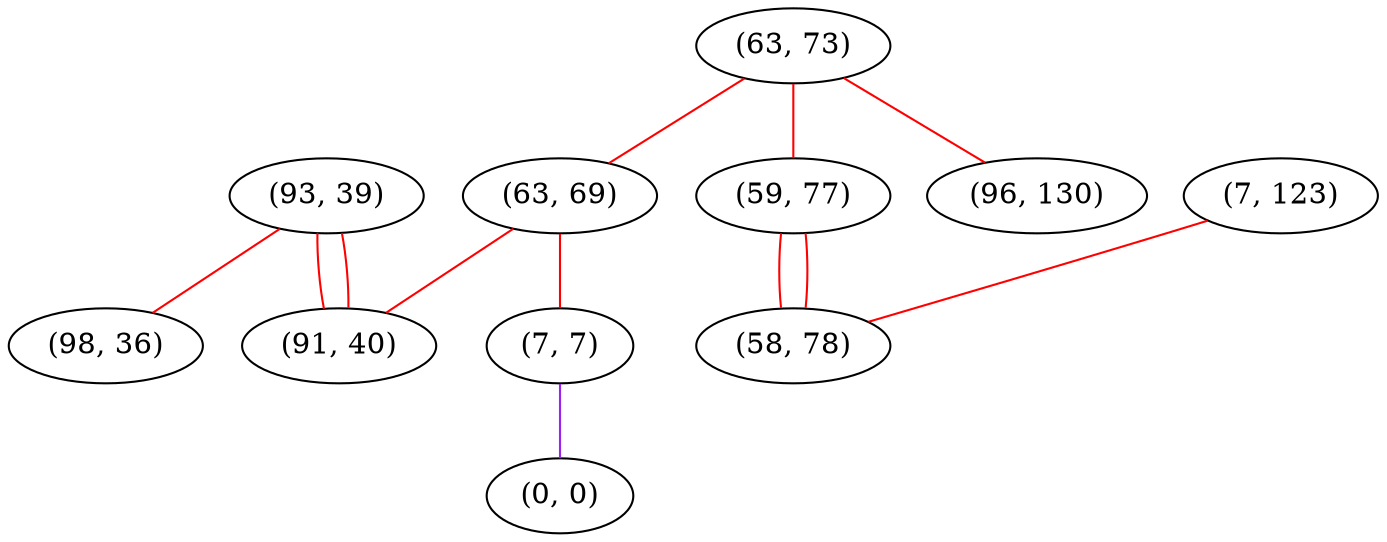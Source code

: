 graph "" {
"(93, 39)";
"(63, 73)";
"(7, 123)";
"(63, 69)";
"(98, 36)";
"(7, 7)";
"(0, 0)";
"(59, 77)";
"(58, 78)";
"(91, 40)";
"(96, 130)";
"(93, 39)" -- "(91, 40)"  [color=red, key=0, weight=1];
"(93, 39)" -- "(91, 40)"  [color=red, key=1, weight=1];
"(93, 39)" -- "(98, 36)"  [color=red, key=0, weight=1];
"(63, 73)" -- "(63, 69)"  [color=red, key=0, weight=1];
"(63, 73)" -- "(96, 130)"  [color=red, key=0, weight=1];
"(63, 73)" -- "(59, 77)"  [color=red, key=0, weight=1];
"(7, 123)" -- "(58, 78)"  [color=red, key=0, weight=1];
"(63, 69)" -- "(91, 40)"  [color=red, key=0, weight=1];
"(63, 69)" -- "(7, 7)"  [color=red, key=0, weight=1];
"(7, 7)" -- "(0, 0)"  [color=purple, key=0, weight=4];
"(59, 77)" -- "(58, 78)"  [color=red, key=0, weight=1];
"(59, 77)" -- "(58, 78)"  [color=red, key=1, weight=1];
}
